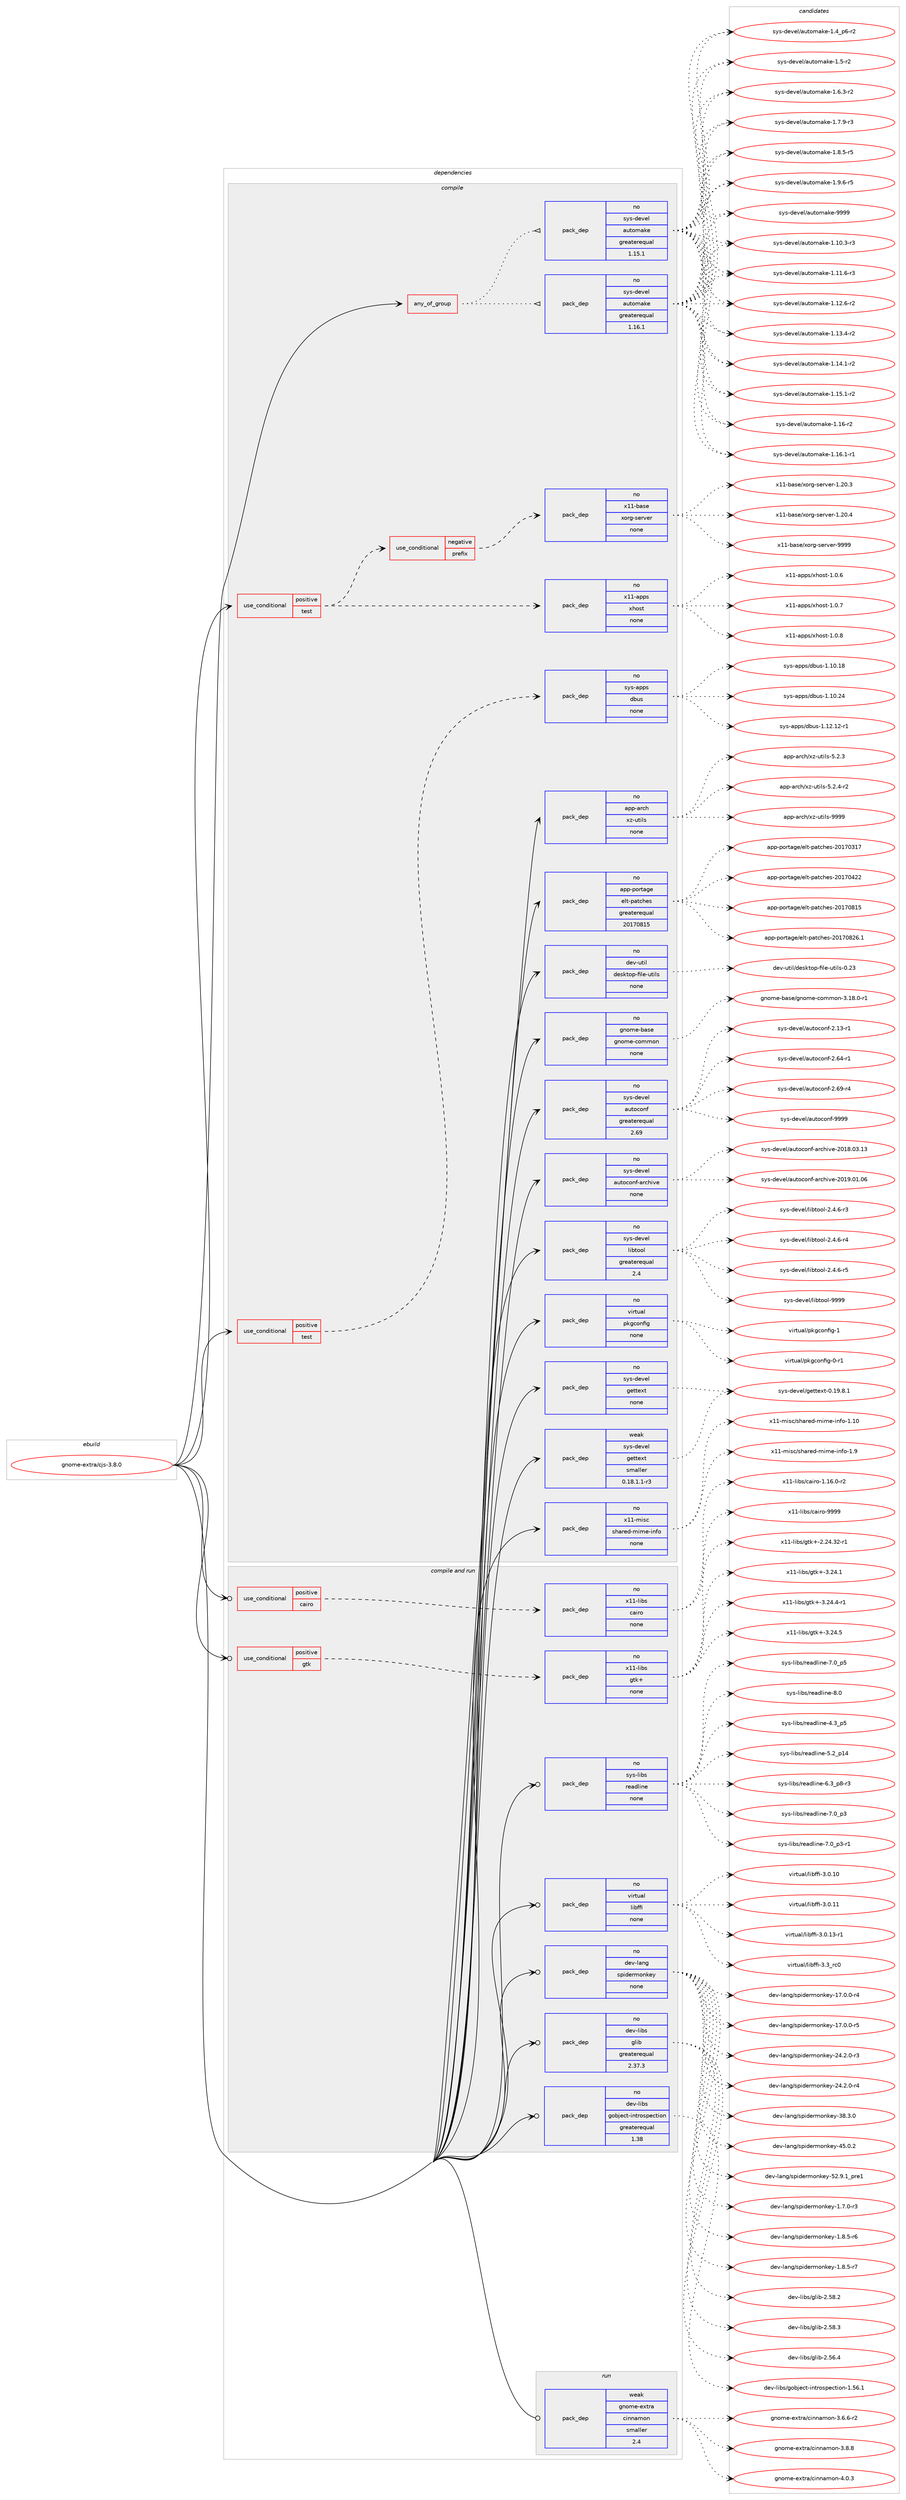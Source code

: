 digraph prolog {

# *************
# Graph options
# *************

newrank=true;
concentrate=true;
compound=true;
graph [rankdir=LR,fontname=Helvetica,fontsize=10,ranksep=1.5];#, ranksep=2.5, nodesep=0.2];
edge  [arrowhead=vee];
node  [fontname=Helvetica,fontsize=10];

# **********
# The ebuild
# **********

subgraph cluster_leftcol {
color=gray;
rank=same;
label=<<i>ebuild</i>>;
id [label="gnome-extra/cjs-3.8.0", color=red, width=4, href="../gnome-extra/cjs-3.8.0.svg"];
}

# ****************
# The dependencies
# ****************

subgraph cluster_midcol {
color=gray;
label=<<i>dependencies</i>>;
subgraph cluster_compile {
fillcolor="#eeeeee";
style=filled;
label=<<i>compile</i>>;
subgraph any23580 {
dependency1566077 [label=<<TABLE BORDER="0" CELLBORDER="1" CELLSPACING="0" CELLPADDING="4"><TR><TD CELLPADDING="10">any_of_group</TD></TR></TABLE>>, shape=none, color=red];subgraph pack1114004 {
dependency1566078 [label=<<TABLE BORDER="0" CELLBORDER="1" CELLSPACING="0" CELLPADDING="4" WIDTH="220"><TR><TD ROWSPAN="6" CELLPADDING="30">pack_dep</TD></TR><TR><TD WIDTH="110">no</TD></TR><TR><TD>sys-devel</TD></TR><TR><TD>automake</TD></TR><TR><TD>greaterequal</TD></TR><TR><TD>1.16.1</TD></TR></TABLE>>, shape=none, color=blue];
}
dependency1566077:e -> dependency1566078:w [weight=20,style="dotted",arrowhead="oinv"];
subgraph pack1114005 {
dependency1566079 [label=<<TABLE BORDER="0" CELLBORDER="1" CELLSPACING="0" CELLPADDING="4" WIDTH="220"><TR><TD ROWSPAN="6" CELLPADDING="30">pack_dep</TD></TR><TR><TD WIDTH="110">no</TD></TR><TR><TD>sys-devel</TD></TR><TR><TD>automake</TD></TR><TR><TD>greaterequal</TD></TR><TR><TD>1.15.1</TD></TR></TABLE>>, shape=none, color=blue];
}
dependency1566077:e -> dependency1566079:w [weight=20,style="dotted",arrowhead="oinv"];
}
id:e -> dependency1566077:w [weight=20,style="solid",arrowhead="vee"];
subgraph cond427881 {
dependency1566080 [label=<<TABLE BORDER="0" CELLBORDER="1" CELLSPACING="0" CELLPADDING="4"><TR><TD ROWSPAN="3" CELLPADDING="10">use_conditional</TD></TR><TR><TD>positive</TD></TR><TR><TD>test</TD></TR></TABLE>>, shape=none, color=red];
subgraph cond427882 {
dependency1566081 [label=<<TABLE BORDER="0" CELLBORDER="1" CELLSPACING="0" CELLPADDING="4"><TR><TD ROWSPAN="3" CELLPADDING="10">use_conditional</TD></TR><TR><TD>negative</TD></TR><TR><TD>prefix</TD></TR></TABLE>>, shape=none, color=red];
subgraph pack1114006 {
dependency1566082 [label=<<TABLE BORDER="0" CELLBORDER="1" CELLSPACING="0" CELLPADDING="4" WIDTH="220"><TR><TD ROWSPAN="6" CELLPADDING="30">pack_dep</TD></TR><TR><TD WIDTH="110">no</TD></TR><TR><TD>x11-base</TD></TR><TR><TD>xorg-server</TD></TR><TR><TD>none</TD></TR><TR><TD></TD></TR></TABLE>>, shape=none, color=blue];
}
dependency1566081:e -> dependency1566082:w [weight=20,style="dashed",arrowhead="vee"];
}
dependency1566080:e -> dependency1566081:w [weight=20,style="dashed",arrowhead="vee"];
subgraph pack1114007 {
dependency1566083 [label=<<TABLE BORDER="0" CELLBORDER="1" CELLSPACING="0" CELLPADDING="4" WIDTH="220"><TR><TD ROWSPAN="6" CELLPADDING="30">pack_dep</TD></TR><TR><TD WIDTH="110">no</TD></TR><TR><TD>x11-apps</TD></TR><TR><TD>xhost</TD></TR><TR><TD>none</TD></TR><TR><TD></TD></TR></TABLE>>, shape=none, color=blue];
}
dependency1566080:e -> dependency1566083:w [weight=20,style="dashed",arrowhead="vee"];
}
id:e -> dependency1566080:w [weight=20,style="solid",arrowhead="vee"];
subgraph cond427883 {
dependency1566084 [label=<<TABLE BORDER="0" CELLBORDER="1" CELLSPACING="0" CELLPADDING="4"><TR><TD ROWSPAN="3" CELLPADDING="10">use_conditional</TD></TR><TR><TD>positive</TD></TR><TR><TD>test</TD></TR></TABLE>>, shape=none, color=red];
subgraph pack1114008 {
dependency1566085 [label=<<TABLE BORDER="0" CELLBORDER="1" CELLSPACING="0" CELLPADDING="4" WIDTH="220"><TR><TD ROWSPAN="6" CELLPADDING="30">pack_dep</TD></TR><TR><TD WIDTH="110">no</TD></TR><TR><TD>sys-apps</TD></TR><TR><TD>dbus</TD></TR><TR><TD>none</TD></TR><TR><TD></TD></TR></TABLE>>, shape=none, color=blue];
}
dependency1566084:e -> dependency1566085:w [weight=20,style="dashed",arrowhead="vee"];
}
id:e -> dependency1566084:w [weight=20,style="solid",arrowhead="vee"];
subgraph pack1114009 {
dependency1566086 [label=<<TABLE BORDER="0" CELLBORDER="1" CELLSPACING="0" CELLPADDING="4" WIDTH="220"><TR><TD ROWSPAN="6" CELLPADDING="30">pack_dep</TD></TR><TR><TD WIDTH="110">no</TD></TR><TR><TD>app-arch</TD></TR><TR><TD>xz-utils</TD></TR><TR><TD>none</TD></TR><TR><TD></TD></TR></TABLE>>, shape=none, color=blue];
}
id:e -> dependency1566086:w [weight=20,style="solid",arrowhead="vee"];
subgraph pack1114010 {
dependency1566087 [label=<<TABLE BORDER="0" CELLBORDER="1" CELLSPACING="0" CELLPADDING="4" WIDTH="220"><TR><TD ROWSPAN="6" CELLPADDING="30">pack_dep</TD></TR><TR><TD WIDTH="110">no</TD></TR><TR><TD>app-portage</TD></TR><TR><TD>elt-patches</TD></TR><TR><TD>greaterequal</TD></TR><TR><TD>20170815</TD></TR></TABLE>>, shape=none, color=blue];
}
id:e -> dependency1566087:w [weight=20,style="solid",arrowhead="vee"];
subgraph pack1114011 {
dependency1566088 [label=<<TABLE BORDER="0" CELLBORDER="1" CELLSPACING="0" CELLPADDING="4" WIDTH="220"><TR><TD ROWSPAN="6" CELLPADDING="30">pack_dep</TD></TR><TR><TD WIDTH="110">no</TD></TR><TR><TD>dev-util</TD></TR><TR><TD>desktop-file-utils</TD></TR><TR><TD>none</TD></TR><TR><TD></TD></TR></TABLE>>, shape=none, color=blue];
}
id:e -> dependency1566088:w [weight=20,style="solid",arrowhead="vee"];
subgraph pack1114012 {
dependency1566089 [label=<<TABLE BORDER="0" CELLBORDER="1" CELLSPACING="0" CELLPADDING="4" WIDTH="220"><TR><TD ROWSPAN="6" CELLPADDING="30">pack_dep</TD></TR><TR><TD WIDTH="110">no</TD></TR><TR><TD>gnome-base</TD></TR><TR><TD>gnome-common</TD></TR><TR><TD>none</TD></TR><TR><TD></TD></TR></TABLE>>, shape=none, color=blue];
}
id:e -> dependency1566089:w [weight=20,style="solid",arrowhead="vee"];
subgraph pack1114013 {
dependency1566090 [label=<<TABLE BORDER="0" CELLBORDER="1" CELLSPACING="0" CELLPADDING="4" WIDTH="220"><TR><TD ROWSPAN="6" CELLPADDING="30">pack_dep</TD></TR><TR><TD WIDTH="110">no</TD></TR><TR><TD>sys-devel</TD></TR><TR><TD>autoconf</TD></TR><TR><TD>greaterequal</TD></TR><TR><TD>2.69</TD></TR></TABLE>>, shape=none, color=blue];
}
id:e -> dependency1566090:w [weight=20,style="solid",arrowhead="vee"];
subgraph pack1114014 {
dependency1566091 [label=<<TABLE BORDER="0" CELLBORDER="1" CELLSPACING="0" CELLPADDING="4" WIDTH="220"><TR><TD ROWSPAN="6" CELLPADDING="30">pack_dep</TD></TR><TR><TD WIDTH="110">no</TD></TR><TR><TD>sys-devel</TD></TR><TR><TD>autoconf-archive</TD></TR><TR><TD>none</TD></TR><TR><TD></TD></TR></TABLE>>, shape=none, color=blue];
}
id:e -> dependency1566091:w [weight=20,style="solid",arrowhead="vee"];
subgraph pack1114015 {
dependency1566092 [label=<<TABLE BORDER="0" CELLBORDER="1" CELLSPACING="0" CELLPADDING="4" WIDTH="220"><TR><TD ROWSPAN="6" CELLPADDING="30">pack_dep</TD></TR><TR><TD WIDTH="110">no</TD></TR><TR><TD>sys-devel</TD></TR><TR><TD>gettext</TD></TR><TR><TD>none</TD></TR><TR><TD></TD></TR></TABLE>>, shape=none, color=blue];
}
id:e -> dependency1566092:w [weight=20,style="solid",arrowhead="vee"];
subgraph pack1114016 {
dependency1566093 [label=<<TABLE BORDER="0" CELLBORDER="1" CELLSPACING="0" CELLPADDING="4" WIDTH="220"><TR><TD ROWSPAN="6" CELLPADDING="30">pack_dep</TD></TR><TR><TD WIDTH="110">no</TD></TR><TR><TD>sys-devel</TD></TR><TR><TD>libtool</TD></TR><TR><TD>greaterequal</TD></TR><TR><TD>2.4</TD></TR></TABLE>>, shape=none, color=blue];
}
id:e -> dependency1566093:w [weight=20,style="solid",arrowhead="vee"];
subgraph pack1114017 {
dependency1566094 [label=<<TABLE BORDER="0" CELLBORDER="1" CELLSPACING="0" CELLPADDING="4" WIDTH="220"><TR><TD ROWSPAN="6" CELLPADDING="30">pack_dep</TD></TR><TR><TD WIDTH="110">no</TD></TR><TR><TD>virtual</TD></TR><TR><TD>pkgconfig</TD></TR><TR><TD>none</TD></TR><TR><TD></TD></TR></TABLE>>, shape=none, color=blue];
}
id:e -> dependency1566094:w [weight=20,style="solid",arrowhead="vee"];
subgraph pack1114018 {
dependency1566095 [label=<<TABLE BORDER="0" CELLBORDER="1" CELLSPACING="0" CELLPADDING="4" WIDTH="220"><TR><TD ROWSPAN="6" CELLPADDING="30">pack_dep</TD></TR><TR><TD WIDTH="110">no</TD></TR><TR><TD>x11-misc</TD></TR><TR><TD>shared-mime-info</TD></TR><TR><TD>none</TD></TR><TR><TD></TD></TR></TABLE>>, shape=none, color=blue];
}
id:e -> dependency1566095:w [weight=20,style="solid",arrowhead="vee"];
subgraph pack1114019 {
dependency1566096 [label=<<TABLE BORDER="0" CELLBORDER="1" CELLSPACING="0" CELLPADDING="4" WIDTH="220"><TR><TD ROWSPAN="6" CELLPADDING="30">pack_dep</TD></TR><TR><TD WIDTH="110">weak</TD></TR><TR><TD>sys-devel</TD></TR><TR><TD>gettext</TD></TR><TR><TD>smaller</TD></TR><TR><TD>0.18.1.1-r3</TD></TR></TABLE>>, shape=none, color=blue];
}
id:e -> dependency1566096:w [weight=20,style="solid",arrowhead="vee"];
}
subgraph cluster_compileandrun {
fillcolor="#eeeeee";
style=filled;
label=<<i>compile and run</i>>;
subgraph cond427884 {
dependency1566097 [label=<<TABLE BORDER="0" CELLBORDER="1" CELLSPACING="0" CELLPADDING="4"><TR><TD ROWSPAN="3" CELLPADDING="10">use_conditional</TD></TR><TR><TD>positive</TD></TR><TR><TD>cairo</TD></TR></TABLE>>, shape=none, color=red];
subgraph pack1114020 {
dependency1566098 [label=<<TABLE BORDER="0" CELLBORDER="1" CELLSPACING="0" CELLPADDING="4" WIDTH="220"><TR><TD ROWSPAN="6" CELLPADDING="30">pack_dep</TD></TR><TR><TD WIDTH="110">no</TD></TR><TR><TD>x11-libs</TD></TR><TR><TD>cairo</TD></TR><TR><TD>none</TD></TR><TR><TD></TD></TR></TABLE>>, shape=none, color=blue];
}
dependency1566097:e -> dependency1566098:w [weight=20,style="dashed",arrowhead="vee"];
}
id:e -> dependency1566097:w [weight=20,style="solid",arrowhead="odotvee"];
subgraph cond427885 {
dependency1566099 [label=<<TABLE BORDER="0" CELLBORDER="1" CELLSPACING="0" CELLPADDING="4"><TR><TD ROWSPAN="3" CELLPADDING="10">use_conditional</TD></TR><TR><TD>positive</TD></TR><TR><TD>gtk</TD></TR></TABLE>>, shape=none, color=red];
subgraph pack1114021 {
dependency1566100 [label=<<TABLE BORDER="0" CELLBORDER="1" CELLSPACING="0" CELLPADDING="4" WIDTH="220"><TR><TD ROWSPAN="6" CELLPADDING="30">pack_dep</TD></TR><TR><TD WIDTH="110">no</TD></TR><TR><TD>x11-libs</TD></TR><TR><TD>gtk+</TD></TR><TR><TD>none</TD></TR><TR><TD></TD></TR></TABLE>>, shape=none, color=blue];
}
dependency1566099:e -> dependency1566100:w [weight=20,style="dashed",arrowhead="vee"];
}
id:e -> dependency1566099:w [weight=20,style="solid",arrowhead="odotvee"];
subgraph pack1114022 {
dependency1566101 [label=<<TABLE BORDER="0" CELLBORDER="1" CELLSPACING="0" CELLPADDING="4" WIDTH="220"><TR><TD ROWSPAN="6" CELLPADDING="30">pack_dep</TD></TR><TR><TD WIDTH="110">no</TD></TR><TR><TD>dev-lang</TD></TR><TR><TD>spidermonkey</TD></TR><TR><TD>none</TD></TR><TR><TD></TD></TR></TABLE>>, shape=none, color=blue];
}
id:e -> dependency1566101:w [weight=20,style="solid",arrowhead="odotvee"];
subgraph pack1114023 {
dependency1566102 [label=<<TABLE BORDER="0" CELLBORDER="1" CELLSPACING="0" CELLPADDING="4" WIDTH="220"><TR><TD ROWSPAN="6" CELLPADDING="30">pack_dep</TD></TR><TR><TD WIDTH="110">no</TD></TR><TR><TD>dev-libs</TD></TR><TR><TD>glib</TD></TR><TR><TD>greaterequal</TD></TR><TR><TD>2.37.3</TD></TR></TABLE>>, shape=none, color=blue];
}
id:e -> dependency1566102:w [weight=20,style="solid",arrowhead="odotvee"];
subgraph pack1114024 {
dependency1566103 [label=<<TABLE BORDER="0" CELLBORDER="1" CELLSPACING="0" CELLPADDING="4" WIDTH="220"><TR><TD ROWSPAN="6" CELLPADDING="30">pack_dep</TD></TR><TR><TD WIDTH="110">no</TD></TR><TR><TD>dev-libs</TD></TR><TR><TD>gobject-introspection</TD></TR><TR><TD>greaterequal</TD></TR><TR><TD>1.38</TD></TR></TABLE>>, shape=none, color=blue];
}
id:e -> dependency1566103:w [weight=20,style="solid",arrowhead="odotvee"];
subgraph pack1114025 {
dependency1566104 [label=<<TABLE BORDER="0" CELLBORDER="1" CELLSPACING="0" CELLPADDING="4" WIDTH="220"><TR><TD ROWSPAN="6" CELLPADDING="30">pack_dep</TD></TR><TR><TD WIDTH="110">no</TD></TR><TR><TD>sys-libs</TD></TR><TR><TD>readline</TD></TR><TR><TD>none</TD></TR><TR><TD></TD></TR></TABLE>>, shape=none, color=blue];
}
id:e -> dependency1566104:w [weight=20,style="solid",arrowhead="odotvee"];
subgraph pack1114026 {
dependency1566105 [label=<<TABLE BORDER="0" CELLBORDER="1" CELLSPACING="0" CELLPADDING="4" WIDTH="220"><TR><TD ROWSPAN="6" CELLPADDING="30">pack_dep</TD></TR><TR><TD WIDTH="110">no</TD></TR><TR><TD>virtual</TD></TR><TR><TD>libffi</TD></TR><TR><TD>none</TD></TR><TR><TD></TD></TR></TABLE>>, shape=none, color=blue];
}
id:e -> dependency1566105:w [weight=20,style="solid",arrowhead="odotvee"];
}
subgraph cluster_run {
fillcolor="#eeeeee";
style=filled;
label=<<i>run</i>>;
subgraph pack1114027 {
dependency1566106 [label=<<TABLE BORDER="0" CELLBORDER="1" CELLSPACING="0" CELLPADDING="4" WIDTH="220"><TR><TD ROWSPAN="6" CELLPADDING="30">pack_dep</TD></TR><TR><TD WIDTH="110">weak</TD></TR><TR><TD>gnome-extra</TD></TR><TR><TD>cinnamon</TD></TR><TR><TD>smaller</TD></TR><TR><TD>2.4</TD></TR></TABLE>>, shape=none, color=blue];
}
id:e -> dependency1566106:w [weight=20,style="solid",arrowhead="odot"];
}
}

# **************
# The candidates
# **************

subgraph cluster_choices {
rank=same;
color=gray;
label=<<i>candidates</i>>;

subgraph choice1114004 {
color=black;
nodesep=1;
choice11512111545100101118101108479711711611110997107101454946494846514511451 [label="sys-devel/automake-1.10.3-r3", color=red, width=4,href="../sys-devel/automake-1.10.3-r3.svg"];
choice11512111545100101118101108479711711611110997107101454946494946544511451 [label="sys-devel/automake-1.11.6-r3", color=red, width=4,href="../sys-devel/automake-1.11.6-r3.svg"];
choice11512111545100101118101108479711711611110997107101454946495046544511450 [label="sys-devel/automake-1.12.6-r2", color=red, width=4,href="../sys-devel/automake-1.12.6-r2.svg"];
choice11512111545100101118101108479711711611110997107101454946495146524511450 [label="sys-devel/automake-1.13.4-r2", color=red, width=4,href="../sys-devel/automake-1.13.4-r2.svg"];
choice11512111545100101118101108479711711611110997107101454946495246494511450 [label="sys-devel/automake-1.14.1-r2", color=red, width=4,href="../sys-devel/automake-1.14.1-r2.svg"];
choice11512111545100101118101108479711711611110997107101454946495346494511450 [label="sys-devel/automake-1.15.1-r2", color=red, width=4,href="../sys-devel/automake-1.15.1-r2.svg"];
choice1151211154510010111810110847971171161111099710710145494649544511450 [label="sys-devel/automake-1.16-r2", color=red, width=4,href="../sys-devel/automake-1.16-r2.svg"];
choice11512111545100101118101108479711711611110997107101454946495446494511449 [label="sys-devel/automake-1.16.1-r1", color=red, width=4,href="../sys-devel/automake-1.16.1-r1.svg"];
choice115121115451001011181011084797117116111109971071014549465295112544511450 [label="sys-devel/automake-1.4_p6-r2", color=red, width=4,href="../sys-devel/automake-1.4_p6-r2.svg"];
choice11512111545100101118101108479711711611110997107101454946534511450 [label="sys-devel/automake-1.5-r2", color=red, width=4,href="../sys-devel/automake-1.5-r2.svg"];
choice115121115451001011181011084797117116111109971071014549465446514511450 [label="sys-devel/automake-1.6.3-r2", color=red, width=4,href="../sys-devel/automake-1.6.3-r2.svg"];
choice115121115451001011181011084797117116111109971071014549465546574511451 [label="sys-devel/automake-1.7.9-r3", color=red, width=4,href="../sys-devel/automake-1.7.9-r3.svg"];
choice115121115451001011181011084797117116111109971071014549465646534511453 [label="sys-devel/automake-1.8.5-r5", color=red, width=4,href="../sys-devel/automake-1.8.5-r5.svg"];
choice115121115451001011181011084797117116111109971071014549465746544511453 [label="sys-devel/automake-1.9.6-r5", color=red, width=4,href="../sys-devel/automake-1.9.6-r5.svg"];
choice115121115451001011181011084797117116111109971071014557575757 [label="sys-devel/automake-9999", color=red, width=4,href="../sys-devel/automake-9999.svg"];
dependency1566078:e -> choice11512111545100101118101108479711711611110997107101454946494846514511451:w [style=dotted,weight="100"];
dependency1566078:e -> choice11512111545100101118101108479711711611110997107101454946494946544511451:w [style=dotted,weight="100"];
dependency1566078:e -> choice11512111545100101118101108479711711611110997107101454946495046544511450:w [style=dotted,weight="100"];
dependency1566078:e -> choice11512111545100101118101108479711711611110997107101454946495146524511450:w [style=dotted,weight="100"];
dependency1566078:e -> choice11512111545100101118101108479711711611110997107101454946495246494511450:w [style=dotted,weight="100"];
dependency1566078:e -> choice11512111545100101118101108479711711611110997107101454946495346494511450:w [style=dotted,weight="100"];
dependency1566078:e -> choice1151211154510010111810110847971171161111099710710145494649544511450:w [style=dotted,weight="100"];
dependency1566078:e -> choice11512111545100101118101108479711711611110997107101454946495446494511449:w [style=dotted,weight="100"];
dependency1566078:e -> choice115121115451001011181011084797117116111109971071014549465295112544511450:w [style=dotted,weight="100"];
dependency1566078:e -> choice11512111545100101118101108479711711611110997107101454946534511450:w [style=dotted,weight="100"];
dependency1566078:e -> choice115121115451001011181011084797117116111109971071014549465446514511450:w [style=dotted,weight="100"];
dependency1566078:e -> choice115121115451001011181011084797117116111109971071014549465546574511451:w [style=dotted,weight="100"];
dependency1566078:e -> choice115121115451001011181011084797117116111109971071014549465646534511453:w [style=dotted,weight="100"];
dependency1566078:e -> choice115121115451001011181011084797117116111109971071014549465746544511453:w [style=dotted,weight="100"];
dependency1566078:e -> choice115121115451001011181011084797117116111109971071014557575757:w [style=dotted,weight="100"];
}
subgraph choice1114005 {
color=black;
nodesep=1;
choice11512111545100101118101108479711711611110997107101454946494846514511451 [label="sys-devel/automake-1.10.3-r3", color=red, width=4,href="../sys-devel/automake-1.10.3-r3.svg"];
choice11512111545100101118101108479711711611110997107101454946494946544511451 [label="sys-devel/automake-1.11.6-r3", color=red, width=4,href="../sys-devel/automake-1.11.6-r3.svg"];
choice11512111545100101118101108479711711611110997107101454946495046544511450 [label="sys-devel/automake-1.12.6-r2", color=red, width=4,href="../sys-devel/automake-1.12.6-r2.svg"];
choice11512111545100101118101108479711711611110997107101454946495146524511450 [label="sys-devel/automake-1.13.4-r2", color=red, width=4,href="../sys-devel/automake-1.13.4-r2.svg"];
choice11512111545100101118101108479711711611110997107101454946495246494511450 [label="sys-devel/automake-1.14.1-r2", color=red, width=4,href="../sys-devel/automake-1.14.1-r2.svg"];
choice11512111545100101118101108479711711611110997107101454946495346494511450 [label="sys-devel/automake-1.15.1-r2", color=red, width=4,href="../sys-devel/automake-1.15.1-r2.svg"];
choice1151211154510010111810110847971171161111099710710145494649544511450 [label="sys-devel/automake-1.16-r2", color=red, width=4,href="../sys-devel/automake-1.16-r2.svg"];
choice11512111545100101118101108479711711611110997107101454946495446494511449 [label="sys-devel/automake-1.16.1-r1", color=red, width=4,href="../sys-devel/automake-1.16.1-r1.svg"];
choice115121115451001011181011084797117116111109971071014549465295112544511450 [label="sys-devel/automake-1.4_p6-r2", color=red, width=4,href="../sys-devel/automake-1.4_p6-r2.svg"];
choice11512111545100101118101108479711711611110997107101454946534511450 [label="sys-devel/automake-1.5-r2", color=red, width=4,href="../sys-devel/automake-1.5-r2.svg"];
choice115121115451001011181011084797117116111109971071014549465446514511450 [label="sys-devel/automake-1.6.3-r2", color=red, width=4,href="../sys-devel/automake-1.6.3-r2.svg"];
choice115121115451001011181011084797117116111109971071014549465546574511451 [label="sys-devel/automake-1.7.9-r3", color=red, width=4,href="../sys-devel/automake-1.7.9-r3.svg"];
choice115121115451001011181011084797117116111109971071014549465646534511453 [label="sys-devel/automake-1.8.5-r5", color=red, width=4,href="../sys-devel/automake-1.8.5-r5.svg"];
choice115121115451001011181011084797117116111109971071014549465746544511453 [label="sys-devel/automake-1.9.6-r5", color=red, width=4,href="../sys-devel/automake-1.9.6-r5.svg"];
choice115121115451001011181011084797117116111109971071014557575757 [label="sys-devel/automake-9999", color=red, width=4,href="../sys-devel/automake-9999.svg"];
dependency1566079:e -> choice11512111545100101118101108479711711611110997107101454946494846514511451:w [style=dotted,weight="100"];
dependency1566079:e -> choice11512111545100101118101108479711711611110997107101454946494946544511451:w [style=dotted,weight="100"];
dependency1566079:e -> choice11512111545100101118101108479711711611110997107101454946495046544511450:w [style=dotted,weight="100"];
dependency1566079:e -> choice11512111545100101118101108479711711611110997107101454946495146524511450:w [style=dotted,weight="100"];
dependency1566079:e -> choice11512111545100101118101108479711711611110997107101454946495246494511450:w [style=dotted,weight="100"];
dependency1566079:e -> choice11512111545100101118101108479711711611110997107101454946495346494511450:w [style=dotted,weight="100"];
dependency1566079:e -> choice1151211154510010111810110847971171161111099710710145494649544511450:w [style=dotted,weight="100"];
dependency1566079:e -> choice11512111545100101118101108479711711611110997107101454946495446494511449:w [style=dotted,weight="100"];
dependency1566079:e -> choice115121115451001011181011084797117116111109971071014549465295112544511450:w [style=dotted,weight="100"];
dependency1566079:e -> choice11512111545100101118101108479711711611110997107101454946534511450:w [style=dotted,weight="100"];
dependency1566079:e -> choice115121115451001011181011084797117116111109971071014549465446514511450:w [style=dotted,weight="100"];
dependency1566079:e -> choice115121115451001011181011084797117116111109971071014549465546574511451:w [style=dotted,weight="100"];
dependency1566079:e -> choice115121115451001011181011084797117116111109971071014549465646534511453:w [style=dotted,weight="100"];
dependency1566079:e -> choice115121115451001011181011084797117116111109971071014549465746544511453:w [style=dotted,weight="100"];
dependency1566079:e -> choice115121115451001011181011084797117116111109971071014557575757:w [style=dotted,weight="100"];
}
subgraph choice1114006 {
color=black;
nodesep=1;
choice1204949459897115101471201111141034511510111411810111445494650484651 [label="x11-base/xorg-server-1.20.3", color=red, width=4,href="../x11-base/xorg-server-1.20.3.svg"];
choice1204949459897115101471201111141034511510111411810111445494650484652 [label="x11-base/xorg-server-1.20.4", color=red, width=4,href="../x11-base/xorg-server-1.20.4.svg"];
choice120494945989711510147120111114103451151011141181011144557575757 [label="x11-base/xorg-server-9999", color=red, width=4,href="../x11-base/xorg-server-9999.svg"];
dependency1566082:e -> choice1204949459897115101471201111141034511510111411810111445494650484651:w [style=dotted,weight="100"];
dependency1566082:e -> choice1204949459897115101471201111141034511510111411810111445494650484652:w [style=dotted,weight="100"];
dependency1566082:e -> choice120494945989711510147120111114103451151011141181011144557575757:w [style=dotted,weight="100"];
}
subgraph choice1114007 {
color=black;
nodesep=1;
choice1204949459711211211547120104111115116454946484654 [label="x11-apps/xhost-1.0.6", color=red, width=4,href="../x11-apps/xhost-1.0.6.svg"];
choice1204949459711211211547120104111115116454946484655 [label="x11-apps/xhost-1.0.7", color=red, width=4,href="../x11-apps/xhost-1.0.7.svg"];
choice1204949459711211211547120104111115116454946484656 [label="x11-apps/xhost-1.0.8", color=red, width=4,href="../x11-apps/xhost-1.0.8.svg"];
dependency1566083:e -> choice1204949459711211211547120104111115116454946484654:w [style=dotted,weight="100"];
dependency1566083:e -> choice1204949459711211211547120104111115116454946484655:w [style=dotted,weight="100"];
dependency1566083:e -> choice1204949459711211211547120104111115116454946484656:w [style=dotted,weight="100"];
}
subgraph choice1114008 {
color=black;
nodesep=1;
choice115121115459711211211547100981171154549464948464956 [label="sys-apps/dbus-1.10.18", color=red, width=4,href="../sys-apps/dbus-1.10.18.svg"];
choice115121115459711211211547100981171154549464948465052 [label="sys-apps/dbus-1.10.24", color=red, width=4,href="../sys-apps/dbus-1.10.24.svg"];
choice1151211154597112112115471009811711545494649504649504511449 [label="sys-apps/dbus-1.12.12-r1", color=red, width=4,href="../sys-apps/dbus-1.12.12-r1.svg"];
dependency1566085:e -> choice115121115459711211211547100981171154549464948464956:w [style=dotted,weight="100"];
dependency1566085:e -> choice115121115459711211211547100981171154549464948465052:w [style=dotted,weight="100"];
dependency1566085:e -> choice1151211154597112112115471009811711545494649504649504511449:w [style=dotted,weight="100"];
}
subgraph choice1114009 {
color=black;
nodesep=1;
choice971121124597114991044712012245117116105108115455346504651 [label="app-arch/xz-utils-5.2.3", color=red, width=4,href="../app-arch/xz-utils-5.2.3.svg"];
choice9711211245971149910447120122451171161051081154553465046524511450 [label="app-arch/xz-utils-5.2.4-r2", color=red, width=4,href="../app-arch/xz-utils-5.2.4-r2.svg"];
choice9711211245971149910447120122451171161051081154557575757 [label="app-arch/xz-utils-9999", color=red, width=4,href="../app-arch/xz-utils-9999.svg"];
dependency1566086:e -> choice971121124597114991044712012245117116105108115455346504651:w [style=dotted,weight="100"];
dependency1566086:e -> choice9711211245971149910447120122451171161051081154553465046524511450:w [style=dotted,weight="100"];
dependency1566086:e -> choice9711211245971149910447120122451171161051081154557575757:w [style=dotted,weight="100"];
}
subgraph choice1114010 {
color=black;
nodesep=1;
choice97112112451121111141169710310147101108116451129711699104101115455048495548514955 [label="app-portage/elt-patches-20170317", color=red, width=4,href="../app-portage/elt-patches-20170317.svg"];
choice97112112451121111141169710310147101108116451129711699104101115455048495548525050 [label="app-portage/elt-patches-20170422", color=red, width=4,href="../app-portage/elt-patches-20170422.svg"];
choice97112112451121111141169710310147101108116451129711699104101115455048495548564953 [label="app-portage/elt-patches-20170815", color=red, width=4,href="../app-portage/elt-patches-20170815.svg"];
choice971121124511211111411697103101471011081164511297116991041011154550484955485650544649 [label="app-portage/elt-patches-20170826.1", color=red, width=4,href="../app-portage/elt-patches-20170826.1.svg"];
dependency1566087:e -> choice97112112451121111141169710310147101108116451129711699104101115455048495548514955:w [style=dotted,weight="100"];
dependency1566087:e -> choice97112112451121111141169710310147101108116451129711699104101115455048495548525050:w [style=dotted,weight="100"];
dependency1566087:e -> choice97112112451121111141169710310147101108116451129711699104101115455048495548564953:w [style=dotted,weight="100"];
dependency1566087:e -> choice971121124511211111411697103101471011081164511297116991041011154550484955485650544649:w [style=dotted,weight="100"];
}
subgraph choice1114011 {
color=black;
nodesep=1;
choice100101118451171161051084710010111510711611111245102105108101451171161051081154548465051 [label="dev-util/desktop-file-utils-0.23", color=red, width=4,href="../dev-util/desktop-file-utils-0.23.svg"];
dependency1566088:e -> choice100101118451171161051084710010111510711611111245102105108101451171161051081154548465051:w [style=dotted,weight="100"];
}
subgraph choice1114012 {
color=black;
nodesep=1;
choice103110111109101459897115101471031101111091014599111109109111110455146495646484511449 [label="gnome-base/gnome-common-3.18.0-r1", color=red, width=4,href="../gnome-base/gnome-common-3.18.0-r1.svg"];
dependency1566089:e -> choice103110111109101459897115101471031101111091014599111109109111110455146495646484511449:w [style=dotted,weight="100"];
}
subgraph choice1114013 {
color=black;
nodesep=1;
choice1151211154510010111810110847971171161119911111010245504649514511449 [label="sys-devel/autoconf-2.13-r1", color=red, width=4,href="../sys-devel/autoconf-2.13-r1.svg"];
choice1151211154510010111810110847971171161119911111010245504654524511449 [label="sys-devel/autoconf-2.64-r1", color=red, width=4,href="../sys-devel/autoconf-2.64-r1.svg"];
choice1151211154510010111810110847971171161119911111010245504654574511452 [label="sys-devel/autoconf-2.69-r4", color=red, width=4,href="../sys-devel/autoconf-2.69-r4.svg"];
choice115121115451001011181011084797117116111991111101024557575757 [label="sys-devel/autoconf-9999", color=red, width=4,href="../sys-devel/autoconf-9999.svg"];
dependency1566090:e -> choice1151211154510010111810110847971171161119911111010245504649514511449:w [style=dotted,weight="100"];
dependency1566090:e -> choice1151211154510010111810110847971171161119911111010245504654524511449:w [style=dotted,weight="100"];
dependency1566090:e -> choice1151211154510010111810110847971171161119911111010245504654574511452:w [style=dotted,weight="100"];
dependency1566090:e -> choice115121115451001011181011084797117116111991111101024557575757:w [style=dotted,weight="100"];
}
subgraph choice1114014 {
color=black;
nodesep=1;
choice115121115451001011181011084797117116111991111101024597114991041051181014550484956464851464951 [label="sys-devel/autoconf-archive-2018.03.13", color=red, width=4,href="../sys-devel/autoconf-archive-2018.03.13.svg"];
choice115121115451001011181011084797117116111991111101024597114991041051181014550484957464849464854 [label="sys-devel/autoconf-archive-2019.01.06", color=red, width=4,href="../sys-devel/autoconf-archive-2019.01.06.svg"];
dependency1566091:e -> choice115121115451001011181011084797117116111991111101024597114991041051181014550484956464851464951:w [style=dotted,weight="100"];
dependency1566091:e -> choice115121115451001011181011084797117116111991111101024597114991041051181014550484957464849464854:w [style=dotted,weight="100"];
}
subgraph choice1114015 {
color=black;
nodesep=1;
choice1151211154510010111810110847103101116116101120116454846495746564649 [label="sys-devel/gettext-0.19.8.1", color=red, width=4,href="../sys-devel/gettext-0.19.8.1.svg"];
dependency1566092:e -> choice1151211154510010111810110847103101116116101120116454846495746564649:w [style=dotted,weight="100"];
}
subgraph choice1114016 {
color=black;
nodesep=1;
choice1151211154510010111810110847108105981161111111084550465246544511451 [label="sys-devel/libtool-2.4.6-r3", color=red, width=4,href="../sys-devel/libtool-2.4.6-r3.svg"];
choice1151211154510010111810110847108105981161111111084550465246544511452 [label="sys-devel/libtool-2.4.6-r4", color=red, width=4,href="../sys-devel/libtool-2.4.6-r4.svg"];
choice1151211154510010111810110847108105981161111111084550465246544511453 [label="sys-devel/libtool-2.4.6-r5", color=red, width=4,href="../sys-devel/libtool-2.4.6-r5.svg"];
choice1151211154510010111810110847108105981161111111084557575757 [label="sys-devel/libtool-9999", color=red, width=4,href="../sys-devel/libtool-9999.svg"];
dependency1566093:e -> choice1151211154510010111810110847108105981161111111084550465246544511451:w [style=dotted,weight="100"];
dependency1566093:e -> choice1151211154510010111810110847108105981161111111084550465246544511452:w [style=dotted,weight="100"];
dependency1566093:e -> choice1151211154510010111810110847108105981161111111084550465246544511453:w [style=dotted,weight="100"];
dependency1566093:e -> choice1151211154510010111810110847108105981161111111084557575757:w [style=dotted,weight="100"];
}
subgraph choice1114017 {
color=black;
nodesep=1;
choice11810511411611797108471121071039911111010210510345484511449 [label="virtual/pkgconfig-0-r1", color=red, width=4,href="../virtual/pkgconfig-0-r1.svg"];
choice1181051141161179710847112107103991111101021051034549 [label="virtual/pkgconfig-1", color=red, width=4,href="../virtual/pkgconfig-1.svg"];
dependency1566094:e -> choice11810511411611797108471121071039911111010210510345484511449:w [style=dotted,weight="100"];
dependency1566094:e -> choice1181051141161179710847112107103991111101021051034549:w [style=dotted,weight="100"];
}
subgraph choice1114018 {
color=black;
nodesep=1;
choice12049494510910511599471151049711410110045109105109101451051101021114549464948 [label="x11-misc/shared-mime-info-1.10", color=red, width=4,href="../x11-misc/shared-mime-info-1.10.svg"];
choice120494945109105115994711510497114101100451091051091014510511010211145494657 [label="x11-misc/shared-mime-info-1.9", color=red, width=4,href="../x11-misc/shared-mime-info-1.9.svg"];
dependency1566095:e -> choice12049494510910511599471151049711410110045109105109101451051101021114549464948:w [style=dotted,weight="100"];
dependency1566095:e -> choice120494945109105115994711510497114101100451091051091014510511010211145494657:w [style=dotted,weight="100"];
}
subgraph choice1114019 {
color=black;
nodesep=1;
choice1151211154510010111810110847103101116116101120116454846495746564649 [label="sys-devel/gettext-0.19.8.1", color=red, width=4,href="../sys-devel/gettext-0.19.8.1.svg"];
dependency1566096:e -> choice1151211154510010111810110847103101116116101120116454846495746564649:w [style=dotted,weight="100"];
}
subgraph choice1114020 {
color=black;
nodesep=1;
choice12049494510810598115479997105114111454946495446484511450 [label="x11-libs/cairo-1.16.0-r2", color=red, width=4,href="../x11-libs/cairo-1.16.0-r2.svg"];
choice120494945108105981154799971051141114557575757 [label="x11-libs/cairo-9999", color=red, width=4,href="../x11-libs/cairo-9999.svg"];
dependency1566098:e -> choice12049494510810598115479997105114111454946495446484511450:w [style=dotted,weight="100"];
dependency1566098:e -> choice120494945108105981154799971051141114557575757:w [style=dotted,weight="100"];
}
subgraph choice1114021 {
color=black;
nodesep=1;
choice12049494510810598115471031161074345504650524651504511449 [label="x11-libs/gtk+-2.24.32-r1", color=red, width=4,href="../x11-libs/gtk+-2.24.32-r1.svg"];
choice12049494510810598115471031161074345514650524649 [label="x11-libs/gtk+-3.24.1", color=red, width=4,href="../x11-libs/gtk+-3.24.1.svg"];
choice120494945108105981154710311610743455146505246524511449 [label="x11-libs/gtk+-3.24.4-r1", color=red, width=4,href="../x11-libs/gtk+-3.24.4-r1.svg"];
choice12049494510810598115471031161074345514650524653 [label="x11-libs/gtk+-3.24.5", color=red, width=4,href="../x11-libs/gtk+-3.24.5.svg"];
dependency1566100:e -> choice12049494510810598115471031161074345504650524651504511449:w [style=dotted,weight="100"];
dependency1566100:e -> choice12049494510810598115471031161074345514650524649:w [style=dotted,weight="100"];
dependency1566100:e -> choice120494945108105981154710311610743455146505246524511449:w [style=dotted,weight="100"];
dependency1566100:e -> choice12049494510810598115471031161074345514650524653:w [style=dotted,weight="100"];
}
subgraph choice1114022 {
color=black;
nodesep=1;
choice1001011184510897110103471151121051001011141091111101071011214549465546484511451 [label="dev-lang/spidermonkey-1.7.0-r3", color=red, width=4,href="../dev-lang/spidermonkey-1.7.0-r3.svg"];
choice1001011184510897110103471151121051001011141091111101071011214549465646534511454 [label="dev-lang/spidermonkey-1.8.5-r6", color=red, width=4,href="../dev-lang/spidermonkey-1.8.5-r6.svg"];
choice1001011184510897110103471151121051001011141091111101071011214549465646534511455 [label="dev-lang/spidermonkey-1.8.5-r7", color=red, width=4,href="../dev-lang/spidermonkey-1.8.5-r7.svg"];
choice100101118451089711010347115112105100101114109111110107101121454955464846484511452 [label="dev-lang/spidermonkey-17.0.0-r4", color=red, width=4,href="../dev-lang/spidermonkey-17.0.0-r4.svg"];
choice100101118451089711010347115112105100101114109111110107101121454955464846484511453 [label="dev-lang/spidermonkey-17.0.0-r5", color=red, width=4,href="../dev-lang/spidermonkey-17.0.0-r5.svg"];
choice100101118451089711010347115112105100101114109111110107101121455052465046484511451 [label="dev-lang/spidermonkey-24.2.0-r3", color=red, width=4,href="../dev-lang/spidermonkey-24.2.0-r3.svg"];
choice100101118451089711010347115112105100101114109111110107101121455052465046484511452 [label="dev-lang/spidermonkey-24.2.0-r4", color=red, width=4,href="../dev-lang/spidermonkey-24.2.0-r4.svg"];
choice10010111845108971101034711511210510010111410911111010710112145515646514648 [label="dev-lang/spidermonkey-38.3.0", color=red, width=4,href="../dev-lang/spidermonkey-38.3.0.svg"];
choice10010111845108971101034711511210510010111410911111010710112145525346484650 [label="dev-lang/spidermonkey-45.0.2", color=red, width=4,href="../dev-lang/spidermonkey-45.0.2.svg"];
choice100101118451089711010347115112105100101114109111110107101121455350465746499511211410149 [label="dev-lang/spidermonkey-52.9.1_pre1", color=red, width=4,href="../dev-lang/spidermonkey-52.9.1_pre1.svg"];
dependency1566101:e -> choice1001011184510897110103471151121051001011141091111101071011214549465546484511451:w [style=dotted,weight="100"];
dependency1566101:e -> choice1001011184510897110103471151121051001011141091111101071011214549465646534511454:w [style=dotted,weight="100"];
dependency1566101:e -> choice1001011184510897110103471151121051001011141091111101071011214549465646534511455:w [style=dotted,weight="100"];
dependency1566101:e -> choice100101118451089711010347115112105100101114109111110107101121454955464846484511452:w [style=dotted,weight="100"];
dependency1566101:e -> choice100101118451089711010347115112105100101114109111110107101121454955464846484511453:w [style=dotted,weight="100"];
dependency1566101:e -> choice100101118451089711010347115112105100101114109111110107101121455052465046484511451:w [style=dotted,weight="100"];
dependency1566101:e -> choice100101118451089711010347115112105100101114109111110107101121455052465046484511452:w [style=dotted,weight="100"];
dependency1566101:e -> choice10010111845108971101034711511210510010111410911111010710112145515646514648:w [style=dotted,weight="100"];
dependency1566101:e -> choice10010111845108971101034711511210510010111410911111010710112145525346484650:w [style=dotted,weight="100"];
dependency1566101:e -> choice100101118451089711010347115112105100101114109111110107101121455350465746499511211410149:w [style=dotted,weight="100"];
}
subgraph choice1114023 {
color=black;
nodesep=1;
choice1001011184510810598115471031081059845504653544652 [label="dev-libs/glib-2.56.4", color=red, width=4,href="../dev-libs/glib-2.56.4.svg"];
choice1001011184510810598115471031081059845504653564650 [label="dev-libs/glib-2.58.2", color=red, width=4,href="../dev-libs/glib-2.58.2.svg"];
choice1001011184510810598115471031081059845504653564651 [label="dev-libs/glib-2.58.3", color=red, width=4,href="../dev-libs/glib-2.58.3.svg"];
dependency1566102:e -> choice1001011184510810598115471031081059845504653544652:w [style=dotted,weight="100"];
dependency1566102:e -> choice1001011184510810598115471031081059845504653564650:w [style=dotted,weight="100"];
dependency1566102:e -> choice1001011184510810598115471031081059845504653564651:w [style=dotted,weight="100"];
}
subgraph choice1114024 {
color=black;
nodesep=1;
choice1001011184510810598115471031119810610199116451051101161141111151121019911610511111045494653544649 [label="dev-libs/gobject-introspection-1.56.1", color=red, width=4,href="../dev-libs/gobject-introspection-1.56.1.svg"];
dependency1566103:e -> choice1001011184510810598115471031119810610199116451051101161141111151121019911610511111045494653544649:w [style=dotted,weight="100"];
}
subgraph choice1114025 {
color=black;
nodesep=1;
choice11512111545108105981154711410197100108105110101455246519511253 [label="sys-libs/readline-4.3_p5", color=red, width=4,href="../sys-libs/readline-4.3_p5.svg"];
choice1151211154510810598115471141019710010810511010145534650951124952 [label="sys-libs/readline-5.2_p14", color=red, width=4,href="../sys-libs/readline-5.2_p14.svg"];
choice115121115451081059811547114101971001081051101014554465195112564511451 [label="sys-libs/readline-6.3_p8-r3", color=red, width=4,href="../sys-libs/readline-6.3_p8-r3.svg"];
choice11512111545108105981154711410197100108105110101455546489511251 [label="sys-libs/readline-7.0_p3", color=red, width=4,href="../sys-libs/readline-7.0_p3.svg"];
choice115121115451081059811547114101971001081051101014555464895112514511449 [label="sys-libs/readline-7.0_p3-r1", color=red, width=4,href="../sys-libs/readline-7.0_p3-r1.svg"];
choice11512111545108105981154711410197100108105110101455546489511253 [label="sys-libs/readline-7.0_p5", color=red, width=4,href="../sys-libs/readline-7.0_p5.svg"];
choice1151211154510810598115471141019710010810511010145564648 [label="sys-libs/readline-8.0", color=red, width=4,href="../sys-libs/readline-8.0.svg"];
dependency1566104:e -> choice11512111545108105981154711410197100108105110101455246519511253:w [style=dotted,weight="100"];
dependency1566104:e -> choice1151211154510810598115471141019710010810511010145534650951124952:w [style=dotted,weight="100"];
dependency1566104:e -> choice115121115451081059811547114101971001081051101014554465195112564511451:w [style=dotted,weight="100"];
dependency1566104:e -> choice11512111545108105981154711410197100108105110101455546489511251:w [style=dotted,weight="100"];
dependency1566104:e -> choice115121115451081059811547114101971001081051101014555464895112514511449:w [style=dotted,weight="100"];
dependency1566104:e -> choice11512111545108105981154711410197100108105110101455546489511253:w [style=dotted,weight="100"];
dependency1566104:e -> choice1151211154510810598115471141019710010810511010145564648:w [style=dotted,weight="100"];
}
subgraph choice1114026 {
color=black;
nodesep=1;
choice11810511411611797108471081059810210210545514648464948 [label="virtual/libffi-3.0.10", color=red, width=4,href="../virtual/libffi-3.0.10.svg"];
choice11810511411611797108471081059810210210545514648464949 [label="virtual/libffi-3.0.11", color=red, width=4,href="../virtual/libffi-3.0.11.svg"];
choice118105114116117971084710810598102102105455146484649514511449 [label="virtual/libffi-3.0.13-r1", color=red, width=4,href="../virtual/libffi-3.0.13-r1.svg"];
choice11810511411611797108471081059810210210545514651951149948 [label="virtual/libffi-3.3_rc0", color=red, width=4,href="../virtual/libffi-3.3_rc0.svg"];
dependency1566105:e -> choice11810511411611797108471081059810210210545514648464948:w [style=dotted,weight="100"];
dependency1566105:e -> choice11810511411611797108471081059810210210545514648464949:w [style=dotted,weight="100"];
dependency1566105:e -> choice118105114116117971084710810598102102105455146484649514511449:w [style=dotted,weight="100"];
dependency1566105:e -> choice11810511411611797108471081059810210210545514651951149948:w [style=dotted,weight="100"];
}
subgraph choice1114027 {
color=black;
nodesep=1;
choice10311011110910145101120116114974799105110110971091111104551465446544511450 [label="gnome-extra/cinnamon-3.6.6-r2", color=red, width=4,href="../gnome-extra/cinnamon-3.6.6-r2.svg"];
choice1031101111091014510112011611497479910511011097109111110455146564656 [label="gnome-extra/cinnamon-3.8.8", color=red, width=4,href="../gnome-extra/cinnamon-3.8.8.svg"];
choice1031101111091014510112011611497479910511011097109111110455246484651 [label="gnome-extra/cinnamon-4.0.3", color=red, width=4,href="../gnome-extra/cinnamon-4.0.3.svg"];
dependency1566106:e -> choice10311011110910145101120116114974799105110110971091111104551465446544511450:w [style=dotted,weight="100"];
dependency1566106:e -> choice1031101111091014510112011611497479910511011097109111110455146564656:w [style=dotted,weight="100"];
dependency1566106:e -> choice1031101111091014510112011611497479910511011097109111110455246484651:w [style=dotted,weight="100"];
}
}

}
